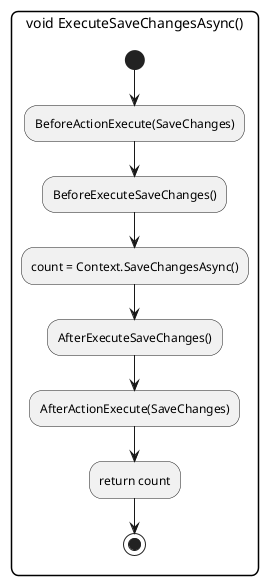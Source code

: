 @startuml ExecuteSaveChangesAsync
skinparam {
    monoChrome false
    rectangleRoundCorner 15
    rectangleBackgroundColor #smokewithe
}

rectangle "void ExecuteSaveChangesAsync()" { 
    start
    :BeforeActionExecute(SaveChanges);
    :BeforeExecuteSaveChanges();
    :count = Context.SaveChangesAsync();
    :AfterExecuteSaveChanges();
    :AfterActionExecute(SaveChanges);
    :return count;
    stop
}
@enduml
